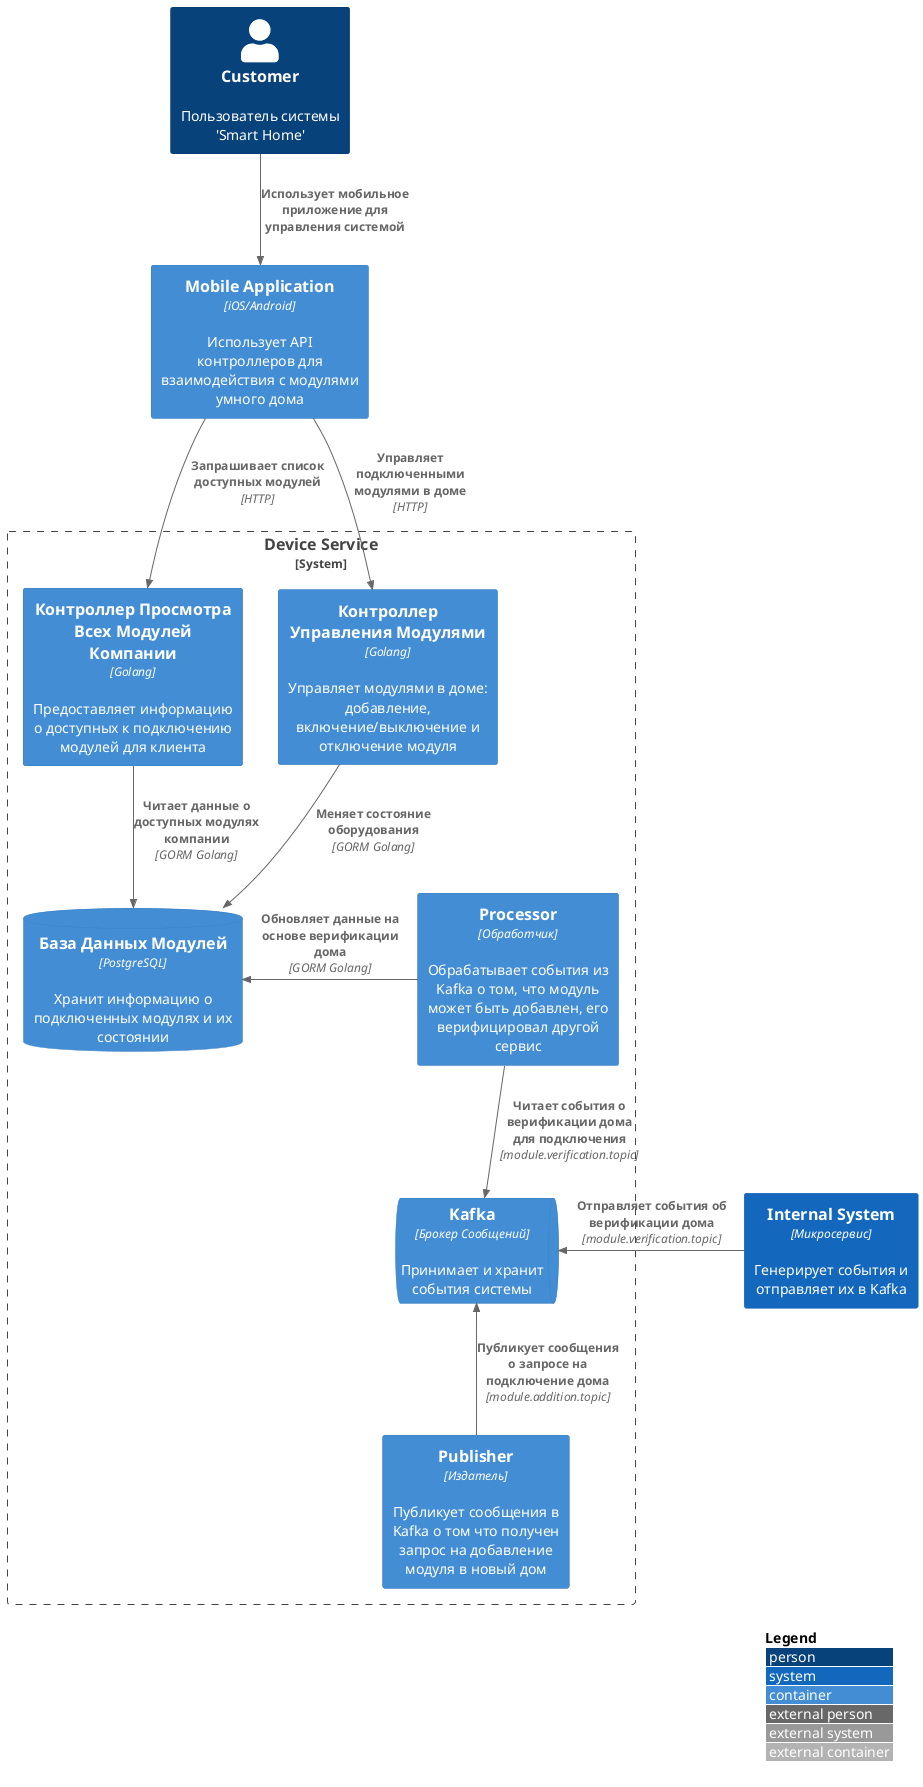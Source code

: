 @startuml
!include <C4/C4_Container>

LAYOUT_WITH_LEGEND()

Person(user, "Customer", "Пользователь системы 'Smart Home'")
Container(app_client, "Mobile Application", "iOS/Android", "Использует API контроллеров для взаимодействия с модулями умного дома")
Container(internal_system, "Internal System", "Микросервис", "Генерирует события и отправляет их в Kafka") #1368bd

System_Boundary(b_system, "Device Service") {
    Container(controller_modules_view, "Контроллер Просмотра Всех Модулей Компании", "Golang", "Предоставляет информацию о доступных к подключению модулей для клиента")
    Container(controller_module_management, "Контроллер Управления Модулями", "Golang", "Управляет модулями в доме: добавление, включение/выключение и отключение модуля")

    Container(publisher, "Publisher", "Издатель", "Публикует сообщения в Kafka о том что получен запрос на добавление модуля в новый дом")
    Container(processor, "Processor", "Обработчик", "Обрабатывает события из Kafka о том, что модуль может быть добавлен, его верифицировал другой сервис")

    ContainerDb(modules_db, "База Данных Модулей", "PostgreSQL", "Хранит информацию о подключенных модулях и их состоянии")
    ContainerQueue(kafka_broker, "Kafka", "Брокер Сообщений", "Принимает и хранит события системы")
}

Rel(app_client, controller_modules_view, "Запрашивает список доступных модулей", "HTTP")
Rel(app_client, controller_module_management, "Управляет подключенными модулями в доме", "HTTP")

Rel(user, app_client, "Использует мобильное приложение для управления системой")
Rel(controller_modules_view, modules_db, "Читает данные о доступных модулях компании", "GORM Golang")
Rel(controller_module_management, modules_db, "Меняет состояние оборудования", "GORM Golang")
Rel_L(internal_system, kafka_broker, "Отправляет события об верификации дома", "module.verification.topic")
Rel_U(publisher, kafka_broker, "Публикует сообщения о запросе на подключение дома", "module.addition.topic")
Rel(processor, kafka_broker, "Читает события о верификации дома для подключения", "module.verification.topic")
Rel_L(processor, modules_db, "Обновляет данные на основе верификации дома", "GORM Golang")

@enduml
